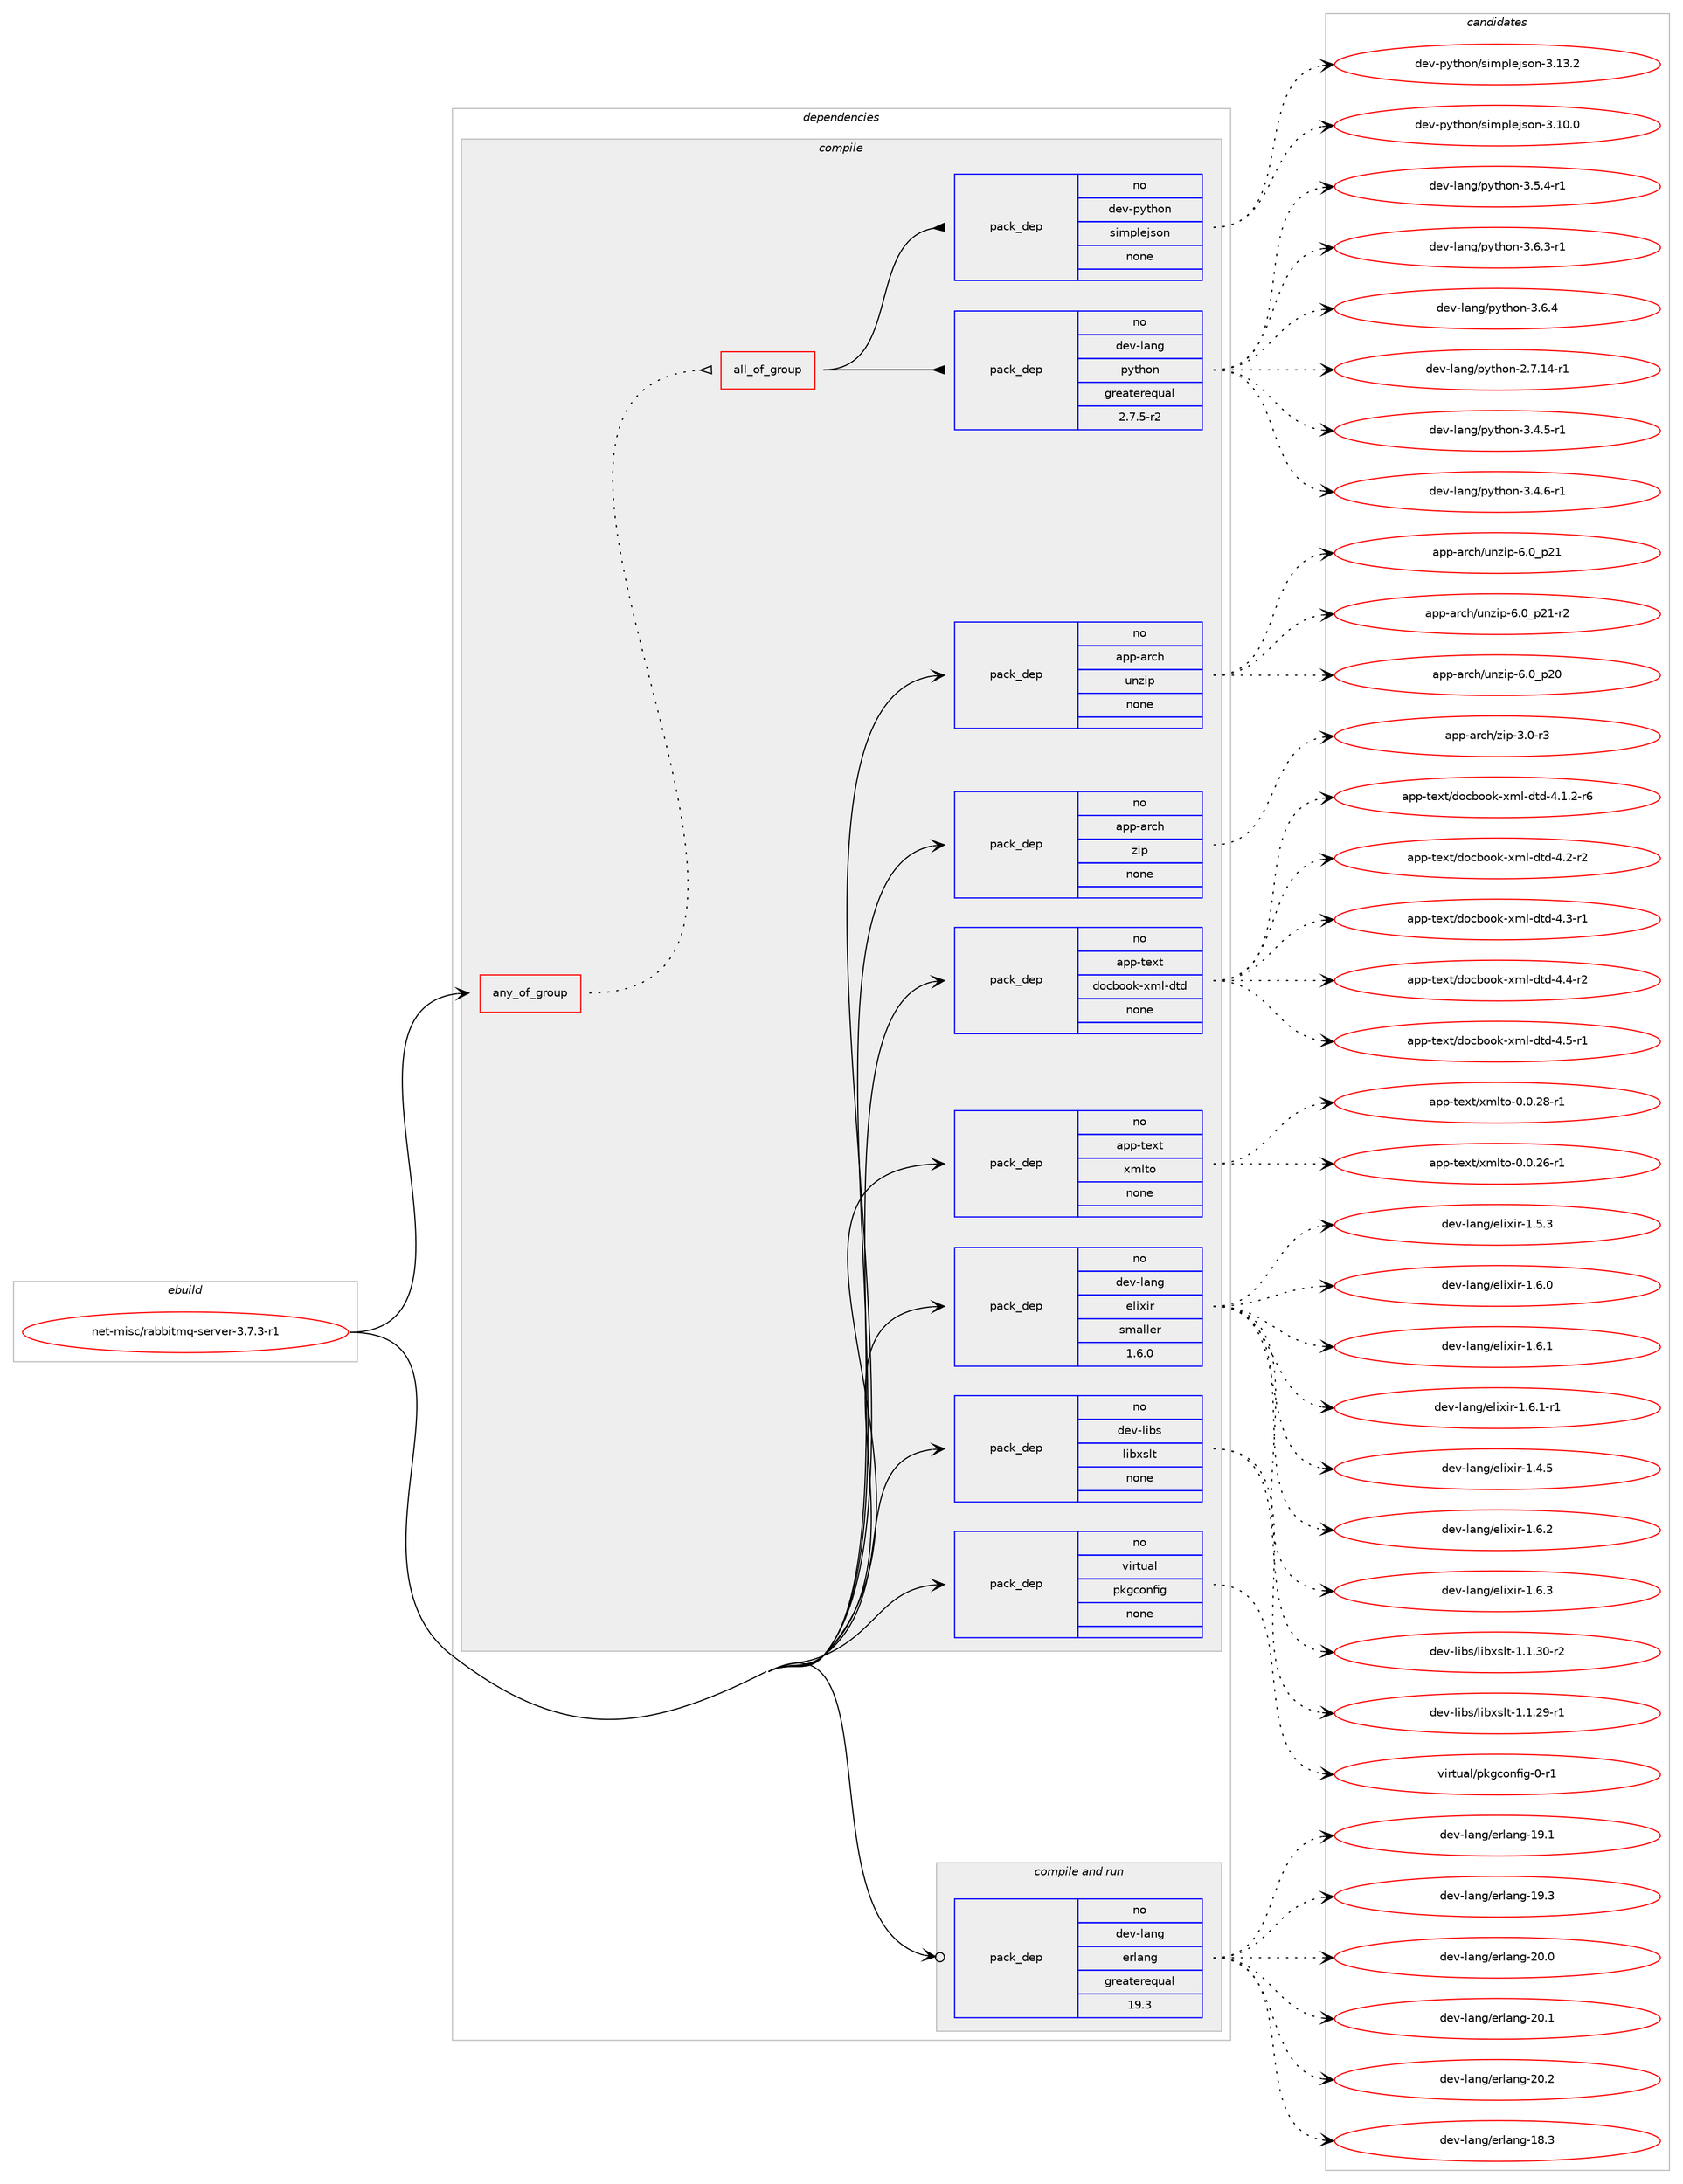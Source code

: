 digraph prolog {

# *************
# Graph options
# *************

newrank=true;
concentrate=true;
compound=true;
graph [rankdir=LR,fontname=Helvetica,fontsize=10,ranksep=1.5];#, ranksep=2.5, nodesep=0.2];
edge  [arrowhead=vee];
node  [fontname=Helvetica,fontsize=10];

# **********
# The ebuild
# **********

subgraph cluster_leftcol {
color=gray;
rank=same;
label=<<i>ebuild</i>>;
id [label="net-misc/rabbitmq-server-3.7.3-r1", color=red, width=4, href="../net-misc/rabbitmq-server-3.7.3-r1.svg"];
}

# ****************
# The dependencies
# ****************

subgraph cluster_midcol {
color=gray;
label=<<i>dependencies</i>>;
subgraph cluster_compile {
fillcolor="#eeeeee";
style=filled;
label=<<i>compile</i>>;
subgraph any24 {
dependency1050 [label=<<TABLE BORDER="0" CELLBORDER="1" CELLSPACING="0" CELLPADDING="4"><TR><TD CELLPADDING="10">any_of_group</TD></TR></TABLE>>, shape=none, color=red];subgraph all1 {
dependency1051 [label=<<TABLE BORDER="0" CELLBORDER="1" CELLSPACING="0" CELLPADDING="4"><TR><TD CELLPADDING="10">all_of_group</TD></TR></TABLE>>, shape=none, color=red];subgraph pack689 {
dependency1052 [label=<<TABLE BORDER="0" CELLBORDER="1" CELLSPACING="0" CELLPADDING="4" WIDTH="220"><TR><TD ROWSPAN="6" CELLPADDING="30">pack_dep</TD></TR><TR><TD WIDTH="110">no</TD></TR><TR><TD>dev-lang</TD></TR><TR><TD>python</TD></TR><TR><TD>greaterequal</TD></TR><TR><TD>2.7.5-r2</TD></TR></TABLE>>, shape=none, color=blue];
}
dependency1051:e -> dependency1052:w [weight=20,style="solid",arrowhead="inv"];
subgraph pack690 {
dependency1053 [label=<<TABLE BORDER="0" CELLBORDER="1" CELLSPACING="0" CELLPADDING="4" WIDTH="220"><TR><TD ROWSPAN="6" CELLPADDING="30">pack_dep</TD></TR><TR><TD WIDTH="110">no</TD></TR><TR><TD>dev-python</TD></TR><TR><TD>simplejson</TD></TR><TR><TD>none</TD></TR><TR><TD></TD></TR></TABLE>>, shape=none, color=blue];
}
dependency1051:e -> dependency1053:w [weight=20,style="solid",arrowhead="inv"];
}
dependency1050:e -> dependency1051:w [weight=20,style="dotted",arrowhead="oinv"];
}
id:e -> dependency1050:w [weight=20,style="solid",arrowhead="vee"];
subgraph pack691 {
dependency1054 [label=<<TABLE BORDER="0" CELLBORDER="1" CELLSPACING="0" CELLPADDING="4" WIDTH="220"><TR><TD ROWSPAN="6" CELLPADDING="30">pack_dep</TD></TR><TR><TD WIDTH="110">no</TD></TR><TR><TD>app-arch</TD></TR><TR><TD>unzip</TD></TR><TR><TD>none</TD></TR><TR><TD></TD></TR></TABLE>>, shape=none, color=blue];
}
id:e -> dependency1054:w [weight=20,style="solid",arrowhead="vee"];
subgraph pack692 {
dependency1055 [label=<<TABLE BORDER="0" CELLBORDER="1" CELLSPACING="0" CELLPADDING="4" WIDTH="220"><TR><TD ROWSPAN="6" CELLPADDING="30">pack_dep</TD></TR><TR><TD WIDTH="110">no</TD></TR><TR><TD>app-arch</TD></TR><TR><TD>zip</TD></TR><TR><TD>none</TD></TR><TR><TD></TD></TR></TABLE>>, shape=none, color=blue];
}
id:e -> dependency1055:w [weight=20,style="solid",arrowhead="vee"];
subgraph pack693 {
dependency1056 [label=<<TABLE BORDER="0" CELLBORDER="1" CELLSPACING="0" CELLPADDING="4" WIDTH="220"><TR><TD ROWSPAN="6" CELLPADDING="30">pack_dep</TD></TR><TR><TD WIDTH="110">no</TD></TR><TR><TD>app-text</TD></TR><TR><TD>docbook-xml-dtd</TD></TR><TR><TD>none</TD></TR><TR><TD></TD></TR></TABLE>>, shape=none, color=blue];
}
id:e -> dependency1056:w [weight=20,style="solid",arrowhead="vee"];
subgraph pack694 {
dependency1057 [label=<<TABLE BORDER="0" CELLBORDER="1" CELLSPACING="0" CELLPADDING="4" WIDTH="220"><TR><TD ROWSPAN="6" CELLPADDING="30">pack_dep</TD></TR><TR><TD WIDTH="110">no</TD></TR><TR><TD>app-text</TD></TR><TR><TD>xmlto</TD></TR><TR><TD>none</TD></TR><TR><TD></TD></TR></TABLE>>, shape=none, color=blue];
}
id:e -> dependency1057:w [weight=20,style="solid",arrowhead="vee"];
subgraph pack695 {
dependency1058 [label=<<TABLE BORDER="0" CELLBORDER="1" CELLSPACING="0" CELLPADDING="4" WIDTH="220"><TR><TD ROWSPAN="6" CELLPADDING="30">pack_dep</TD></TR><TR><TD WIDTH="110">no</TD></TR><TR><TD>dev-lang</TD></TR><TR><TD>elixir</TD></TR><TR><TD>smaller</TD></TR><TR><TD>1.6.0</TD></TR></TABLE>>, shape=none, color=blue];
}
id:e -> dependency1058:w [weight=20,style="solid",arrowhead="vee"];
subgraph pack696 {
dependency1059 [label=<<TABLE BORDER="0" CELLBORDER="1" CELLSPACING="0" CELLPADDING="4" WIDTH="220"><TR><TD ROWSPAN="6" CELLPADDING="30">pack_dep</TD></TR><TR><TD WIDTH="110">no</TD></TR><TR><TD>dev-libs</TD></TR><TR><TD>libxslt</TD></TR><TR><TD>none</TD></TR><TR><TD></TD></TR></TABLE>>, shape=none, color=blue];
}
id:e -> dependency1059:w [weight=20,style="solid",arrowhead="vee"];
subgraph pack697 {
dependency1060 [label=<<TABLE BORDER="0" CELLBORDER="1" CELLSPACING="0" CELLPADDING="4" WIDTH="220"><TR><TD ROWSPAN="6" CELLPADDING="30">pack_dep</TD></TR><TR><TD WIDTH="110">no</TD></TR><TR><TD>virtual</TD></TR><TR><TD>pkgconfig</TD></TR><TR><TD>none</TD></TR><TR><TD></TD></TR></TABLE>>, shape=none, color=blue];
}
id:e -> dependency1060:w [weight=20,style="solid",arrowhead="vee"];
}
subgraph cluster_compileandrun {
fillcolor="#eeeeee";
style=filled;
label=<<i>compile and run</i>>;
subgraph pack698 {
dependency1061 [label=<<TABLE BORDER="0" CELLBORDER="1" CELLSPACING="0" CELLPADDING="4" WIDTH="220"><TR><TD ROWSPAN="6" CELLPADDING="30">pack_dep</TD></TR><TR><TD WIDTH="110">no</TD></TR><TR><TD>dev-lang</TD></TR><TR><TD>erlang</TD></TR><TR><TD>greaterequal</TD></TR><TR><TD>19.3</TD></TR></TABLE>>, shape=none, color=blue];
}
id:e -> dependency1061:w [weight=20,style="solid",arrowhead="odotvee"];
}
subgraph cluster_run {
fillcolor="#eeeeee";
style=filled;
label=<<i>run</i>>;
}
}

# **************
# The candidates
# **************

subgraph cluster_choices {
rank=same;
color=gray;
label=<<i>candidates</i>>;

subgraph choice689 {
color=black;
nodesep=1;
choice100101118451089711010347112121116104111110455046554649524511449 [label="dev-lang/python-2.7.14-r1", color=red, width=4,href="../dev-lang/python-2.7.14-r1.svg"];
choice1001011184510897110103471121211161041111104551465246534511449 [label="dev-lang/python-3.4.5-r1", color=red, width=4,href="../dev-lang/python-3.4.5-r1.svg"];
choice1001011184510897110103471121211161041111104551465246544511449 [label="dev-lang/python-3.4.6-r1", color=red, width=4,href="../dev-lang/python-3.4.6-r1.svg"];
choice1001011184510897110103471121211161041111104551465346524511449 [label="dev-lang/python-3.5.4-r1", color=red, width=4,href="../dev-lang/python-3.5.4-r1.svg"];
choice1001011184510897110103471121211161041111104551465446514511449 [label="dev-lang/python-3.6.3-r1", color=red, width=4,href="../dev-lang/python-3.6.3-r1.svg"];
choice100101118451089711010347112121116104111110455146544652 [label="dev-lang/python-3.6.4", color=red, width=4,href="../dev-lang/python-3.6.4.svg"];
dependency1052:e -> choice100101118451089711010347112121116104111110455046554649524511449:w [style=dotted,weight="100"];
dependency1052:e -> choice1001011184510897110103471121211161041111104551465246534511449:w [style=dotted,weight="100"];
dependency1052:e -> choice1001011184510897110103471121211161041111104551465246544511449:w [style=dotted,weight="100"];
dependency1052:e -> choice1001011184510897110103471121211161041111104551465346524511449:w [style=dotted,weight="100"];
dependency1052:e -> choice1001011184510897110103471121211161041111104551465446514511449:w [style=dotted,weight="100"];
dependency1052:e -> choice100101118451089711010347112121116104111110455146544652:w [style=dotted,weight="100"];
}
subgraph choice690 {
color=black;
nodesep=1;
choice100101118451121211161041111104711510510911210810110611511111045514649484648 [label="dev-python/simplejson-3.10.0", color=red, width=4,href="../dev-python/simplejson-3.10.0.svg"];
choice100101118451121211161041111104711510510911210810110611511111045514649514650 [label="dev-python/simplejson-3.13.2", color=red, width=4,href="../dev-python/simplejson-3.13.2.svg"];
dependency1053:e -> choice100101118451121211161041111104711510510911210810110611511111045514649484648:w [style=dotted,weight="100"];
dependency1053:e -> choice100101118451121211161041111104711510510911210810110611511111045514649514650:w [style=dotted,weight="100"];
}
subgraph choice691 {
color=black;
nodesep=1;
choice971121124597114991044711711012210511245544648951125048 [label="app-arch/unzip-6.0_p20", color=red, width=4,href="../app-arch/unzip-6.0_p20.svg"];
choice971121124597114991044711711012210511245544648951125049 [label="app-arch/unzip-6.0_p21", color=red, width=4,href="../app-arch/unzip-6.0_p21.svg"];
choice9711211245971149910447117110122105112455446489511250494511450 [label="app-arch/unzip-6.0_p21-r2", color=red, width=4,href="../app-arch/unzip-6.0_p21-r2.svg"];
dependency1054:e -> choice971121124597114991044711711012210511245544648951125048:w [style=dotted,weight="100"];
dependency1054:e -> choice971121124597114991044711711012210511245544648951125049:w [style=dotted,weight="100"];
dependency1054:e -> choice9711211245971149910447117110122105112455446489511250494511450:w [style=dotted,weight="100"];
}
subgraph choice692 {
color=black;
nodesep=1;
choice9711211245971149910447122105112455146484511451 [label="app-arch/zip-3.0-r3", color=red, width=4,href="../app-arch/zip-3.0-r3.svg"];
dependency1055:e -> choice9711211245971149910447122105112455146484511451:w [style=dotted,weight="100"];
}
subgraph choice693 {
color=black;
nodesep=1;
choice971121124511610112011647100111999811111110745120109108451001161004552464946504511454 [label="app-text/docbook-xml-dtd-4.1.2-r6", color=red, width=4,href="../app-text/docbook-xml-dtd-4.1.2-r6.svg"];
choice97112112451161011201164710011199981111111074512010910845100116100455246504511450 [label="app-text/docbook-xml-dtd-4.2-r2", color=red, width=4,href="../app-text/docbook-xml-dtd-4.2-r2.svg"];
choice97112112451161011201164710011199981111111074512010910845100116100455246514511449 [label="app-text/docbook-xml-dtd-4.3-r1", color=red, width=4,href="../app-text/docbook-xml-dtd-4.3-r1.svg"];
choice97112112451161011201164710011199981111111074512010910845100116100455246524511450 [label="app-text/docbook-xml-dtd-4.4-r2", color=red, width=4,href="../app-text/docbook-xml-dtd-4.4-r2.svg"];
choice97112112451161011201164710011199981111111074512010910845100116100455246534511449 [label="app-text/docbook-xml-dtd-4.5-r1", color=red, width=4,href="../app-text/docbook-xml-dtd-4.5-r1.svg"];
dependency1056:e -> choice971121124511610112011647100111999811111110745120109108451001161004552464946504511454:w [style=dotted,weight="100"];
dependency1056:e -> choice97112112451161011201164710011199981111111074512010910845100116100455246504511450:w [style=dotted,weight="100"];
dependency1056:e -> choice97112112451161011201164710011199981111111074512010910845100116100455246514511449:w [style=dotted,weight="100"];
dependency1056:e -> choice97112112451161011201164710011199981111111074512010910845100116100455246524511450:w [style=dotted,weight="100"];
dependency1056:e -> choice97112112451161011201164710011199981111111074512010910845100116100455246534511449:w [style=dotted,weight="100"];
}
subgraph choice694 {
color=black;
nodesep=1;
choice971121124511610112011647120109108116111454846484650544511449 [label="app-text/xmlto-0.0.26-r1", color=red, width=4,href="../app-text/xmlto-0.0.26-r1.svg"];
choice971121124511610112011647120109108116111454846484650564511449 [label="app-text/xmlto-0.0.28-r1", color=red, width=4,href="../app-text/xmlto-0.0.28-r1.svg"];
dependency1057:e -> choice971121124511610112011647120109108116111454846484650544511449:w [style=dotted,weight="100"];
dependency1057:e -> choice971121124511610112011647120109108116111454846484650564511449:w [style=dotted,weight="100"];
}
subgraph choice695 {
color=black;
nodesep=1;
choice100101118451089711010347101108105120105114454946534651 [label="dev-lang/elixir-1.5.3", color=red, width=4,href="../dev-lang/elixir-1.5.3.svg"];
choice100101118451089711010347101108105120105114454946544648 [label="dev-lang/elixir-1.6.0", color=red, width=4,href="../dev-lang/elixir-1.6.0.svg"];
choice100101118451089711010347101108105120105114454946544649 [label="dev-lang/elixir-1.6.1", color=red, width=4,href="../dev-lang/elixir-1.6.1.svg"];
choice1001011184510897110103471011081051201051144549465446494511449 [label="dev-lang/elixir-1.6.1-r1", color=red, width=4,href="../dev-lang/elixir-1.6.1-r1.svg"];
choice100101118451089711010347101108105120105114454946524653 [label="dev-lang/elixir-1.4.5", color=red, width=4,href="../dev-lang/elixir-1.4.5.svg"];
choice100101118451089711010347101108105120105114454946544650 [label="dev-lang/elixir-1.6.2", color=red, width=4,href="../dev-lang/elixir-1.6.2.svg"];
choice100101118451089711010347101108105120105114454946544651 [label="dev-lang/elixir-1.6.3", color=red, width=4,href="../dev-lang/elixir-1.6.3.svg"];
dependency1058:e -> choice100101118451089711010347101108105120105114454946534651:w [style=dotted,weight="100"];
dependency1058:e -> choice100101118451089711010347101108105120105114454946544648:w [style=dotted,weight="100"];
dependency1058:e -> choice100101118451089711010347101108105120105114454946544649:w [style=dotted,weight="100"];
dependency1058:e -> choice1001011184510897110103471011081051201051144549465446494511449:w [style=dotted,weight="100"];
dependency1058:e -> choice100101118451089711010347101108105120105114454946524653:w [style=dotted,weight="100"];
dependency1058:e -> choice100101118451089711010347101108105120105114454946544650:w [style=dotted,weight="100"];
dependency1058:e -> choice100101118451089711010347101108105120105114454946544651:w [style=dotted,weight="100"];
}
subgraph choice696 {
color=black;
nodesep=1;
choice10010111845108105981154710810598120115108116454946494650574511449 [label="dev-libs/libxslt-1.1.29-r1", color=red, width=4,href="../dev-libs/libxslt-1.1.29-r1.svg"];
choice10010111845108105981154710810598120115108116454946494651484511450 [label="dev-libs/libxslt-1.1.30-r2", color=red, width=4,href="../dev-libs/libxslt-1.1.30-r2.svg"];
dependency1059:e -> choice10010111845108105981154710810598120115108116454946494650574511449:w [style=dotted,weight="100"];
dependency1059:e -> choice10010111845108105981154710810598120115108116454946494651484511450:w [style=dotted,weight="100"];
}
subgraph choice697 {
color=black;
nodesep=1;
choice11810511411611797108471121071039911111010210510345484511449 [label="virtual/pkgconfig-0-r1", color=red, width=4,href="../virtual/pkgconfig-0-r1.svg"];
dependency1060:e -> choice11810511411611797108471121071039911111010210510345484511449:w [style=dotted,weight="100"];
}
subgraph choice698 {
color=black;
nodesep=1;
choice100101118451089711010347101114108971101034549564651 [label="dev-lang/erlang-18.3", color=red, width=4,href="../dev-lang/erlang-18.3.svg"];
choice100101118451089711010347101114108971101034549574649 [label="dev-lang/erlang-19.1", color=red, width=4,href="../dev-lang/erlang-19.1.svg"];
choice100101118451089711010347101114108971101034549574651 [label="dev-lang/erlang-19.3", color=red, width=4,href="../dev-lang/erlang-19.3.svg"];
choice100101118451089711010347101114108971101034550484648 [label="dev-lang/erlang-20.0", color=red, width=4,href="../dev-lang/erlang-20.0.svg"];
choice100101118451089711010347101114108971101034550484649 [label="dev-lang/erlang-20.1", color=red, width=4,href="../dev-lang/erlang-20.1.svg"];
choice100101118451089711010347101114108971101034550484650 [label="dev-lang/erlang-20.2", color=red, width=4,href="../dev-lang/erlang-20.2.svg"];
dependency1061:e -> choice100101118451089711010347101114108971101034549564651:w [style=dotted,weight="100"];
dependency1061:e -> choice100101118451089711010347101114108971101034549574649:w [style=dotted,weight="100"];
dependency1061:e -> choice100101118451089711010347101114108971101034549574651:w [style=dotted,weight="100"];
dependency1061:e -> choice100101118451089711010347101114108971101034550484648:w [style=dotted,weight="100"];
dependency1061:e -> choice100101118451089711010347101114108971101034550484649:w [style=dotted,weight="100"];
dependency1061:e -> choice100101118451089711010347101114108971101034550484650:w [style=dotted,weight="100"];
}
}

}
